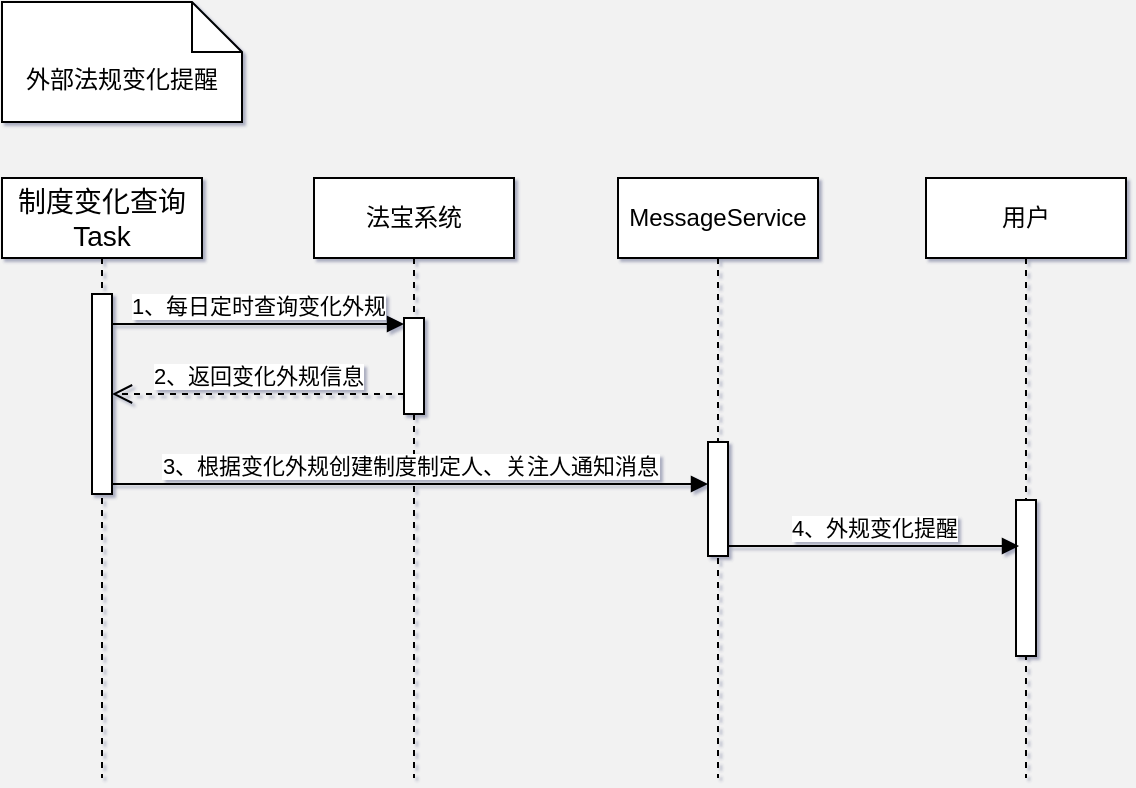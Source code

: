 <mxfile version="24.7.1" type="github">
  <diagram name="第 1 页" id="2n7TYsJZqHrsQaq0MqB4">
    <mxGraphModel dx="1257" dy="746" grid="0" gridSize="10" guides="1" tooltips="1" connect="1" arrows="1" fold="1" page="1" pageScale="1" pageWidth="827" pageHeight="1169" background="#f2f2f2" math="0" shadow="1">
      <root>
        <mxCell id="0" />
        <mxCell id="1" parent="0" />
        <mxCell id="n7YawFP_JTmswpz-3vQ4-10" value="&lt;span style=&quot;font-size: 14px;&quot;&gt;制度变化查询Task&lt;/span&gt;" style="shape=umlLifeline;perimeter=lifelinePerimeter;whiteSpace=wrap;html=1;container=1;dropTarget=0;collapsible=0;recursiveResize=0;outlineConnect=0;portConstraint=eastwest;newEdgeStyle={&quot;curved&quot;:0,&quot;rounded&quot;:0};" vertex="1" parent="1">
          <mxGeometry x="137" y="131" width="100" height="300" as="geometry" />
        </mxCell>
        <mxCell id="n7YawFP_JTmswpz-3vQ4-12" value="" style="html=1;points=[[0,0,0,0,5],[0,1,0,0,-5],[1,0,0,0,5],[1,1,0,0,-5]];perimeter=orthogonalPerimeter;outlineConnect=0;targetShapes=umlLifeline;portConstraint=eastwest;newEdgeStyle={&quot;curved&quot;:0,&quot;rounded&quot;:0};" vertex="1" parent="n7YawFP_JTmswpz-3vQ4-10">
          <mxGeometry x="45" y="58" width="10" height="100" as="geometry" />
        </mxCell>
        <mxCell id="n7YawFP_JTmswpz-3vQ4-11" value="法宝系统" style="shape=umlLifeline;perimeter=lifelinePerimeter;whiteSpace=wrap;html=1;container=1;dropTarget=0;collapsible=0;recursiveResize=0;outlineConnect=0;portConstraint=eastwest;newEdgeStyle={&quot;curved&quot;:0,&quot;rounded&quot;:0};" vertex="1" parent="1">
          <mxGeometry x="293" y="131" width="100" height="300" as="geometry" />
        </mxCell>
        <mxCell id="n7YawFP_JTmswpz-3vQ4-15" value="" style="html=1;points=[[0,0,0,0,5],[0,1,0,0,-5],[1,0,0,0,5],[1,1,0,0,-5]];perimeter=orthogonalPerimeter;outlineConnect=0;targetShapes=umlLifeline;portConstraint=eastwest;newEdgeStyle={&quot;curved&quot;:0,&quot;rounded&quot;:0};" vertex="1" parent="n7YawFP_JTmswpz-3vQ4-11">
          <mxGeometry x="45" y="70" width="10" height="48" as="geometry" />
        </mxCell>
        <mxCell id="n7YawFP_JTmswpz-3vQ4-14" value="1、每日定时查询变化外规" style="html=1;verticalAlign=bottom;endArrow=block;curved=0;rounded=0;" edge="1" parent="1">
          <mxGeometry width="80" relative="1" as="geometry">
            <mxPoint x="192" y="204" as="sourcePoint" />
            <mxPoint x="338" y="204" as="targetPoint" />
          </mxGeometry>
        </mxCell>
        <mxCell id="n7YawFP_JTmswpz-3vQ4-18" value="MessageService" style="shape=umlLifeline;perimeter=lifelinePerimeter;whiteSpace=wrap;html=1;container=1;dropTarget=0;collapsible=0;recursiveResize=0;outlineConnect=0;portConstraint=eastwest;newEdgeStyle={&quot;curved&quot;:0,&quot;rounded&quot;:0};" vertex="1" parent="1">
          <mxGeometry x="445" y="131" width="100" height="300" as="geometry" />
        </mxCell>
        <mxCell id="n7YawFP_JTmswpz-3vQ4-20" value="" style="html=1;points=[[0,0,0,0,5],[0,1,0,0,-5],[1,0,0,0,5],[1,1,0,0,-5]];perimeter=orthogonalPerimeter;outlineConnect=0;targetShapes=umlLifeline;portConstraint=eastwest;newEdgeStyle={&quot;curved&quot;:0,&quot;rounded&quot;:0};" vertex="1" parent="n7YawFP_JTmswpz-3vQ4-18">
          <mxGeometry x="45" y="132" width="10" height="57" as="geometry" />
        </mxCell>
        <mxCell id="n7YawFP_JTmswpz-3vQ4-19" value="3、根据变化外规创建制度制定人、关注人通知消息" style="html=1;verticalAlign=bottom;endArrow=block;curved=0;rounded=0;exitX=1;exitY=1;exitDx=0;exitDy=-5;exitPerimeter=0;" edge="1" parent="1" source="n7YawFP_JTmswpz-3vQ4-12">
          <mxGeometry width="80" relative="1" as="geometry">
            <mxPoint x="196" y="284" as="sourcePoint" />
            <mxPoint x="490" y="284" as="targetPoint" />
          </mxGeometry>
        </mxCell>
        <mxCell id="n7YawFP_JTmswpz-3vQ4-21" value="用户" style="shape=umlLifeline;perimeter=lifelinePerimeter;whiteSpace=wrap;html=1;container=1;dropTarget=0;collapsible=0;recursiveResize=0;outlineConnect=0;portConstraint=eastwest;newEdgeStyle={&quot;curved&quot;:0,&quot;rounded&quot;:0};" vertex="1" parent="1">
          <mxGeometry x="599" y="131" width="100" height="300" as="geometry" />
        </mxCell>
        <mxCell id="n7YawFP_JTmswpz-3vQ4-23" value="" style="html=1;points=[[0,0,0,0,5],[0,1,0,0,-5],[1,0,0,0,5],[1,1,0,0,-5]];perimeter=orthogonalPerimeter;outlineConnect=0;targetShapes=umlLifeline;portConstraint=eastwest;newEdgeStyle={&quot;curved&quot;:0,&quot;rounded&quot;:0};" vertex="1" parent="n7YawFP_JTmswpz-3vQ4-21">
          <mxGeometry x="45" y="161" width="10" height="78" as="geometry" />
        </mxCell>
        <mxCell id="n7YawFP_JTmswpz-3vQ4-22" value="4、外规变化提醒" style="html=1;verticalAlign=bottom;endArrow=block;curved=0;rounded=0;exitX=1;exitY=1;exitDx=0;exitDy=-5;exitPerimeter=0;" edge="1" parent="1" source="n7YawFP_JTmswpz-3vQ4-20">
          <mxGeometry width="80" relative="1" as="geometry">
            <mxPoint x="518" y="315" as="sourcePoint" />
            <mxPoint x="645.5" y="315" as="targetPoint" />
          </mxGeometry>
        </mxCell>
        <mxCell id="n7YawFP_JTmswpz-3vQ4-25" value="2、返回变化外规信息" style="html=1;verticalAlign=bottom;endArrow=open;dashed=1;endSize=8;curved=0;rounded=0;" edge="1" parent="1" source="n7YawFP_JTmswpz-3vQ4-15">
          <mxGeometry relative="1" as="geometry">
            <mxPoint x="272" y="239" as="sourcePoint" />
            <mxPoint x="192" y="239" as="targetPoint" />
          </mxGeometry>
        </mxCell>
        <mxCell id="n7YawFP_JTmswpz-3vQ4-27" value="外部法规变化提醒" style="shape=note2;boundedLbl=1;whiteSpace=wrap;html=1;size=25;verticalAlign=top;align=center;" vertex="1" parent="1">
          <mxGeometry x="137" y="43" width="120" height="60" as="geometry" />
        </mxCell>
      </root>
    </mxGraphModel>
  </diagram>
</mxfile>
